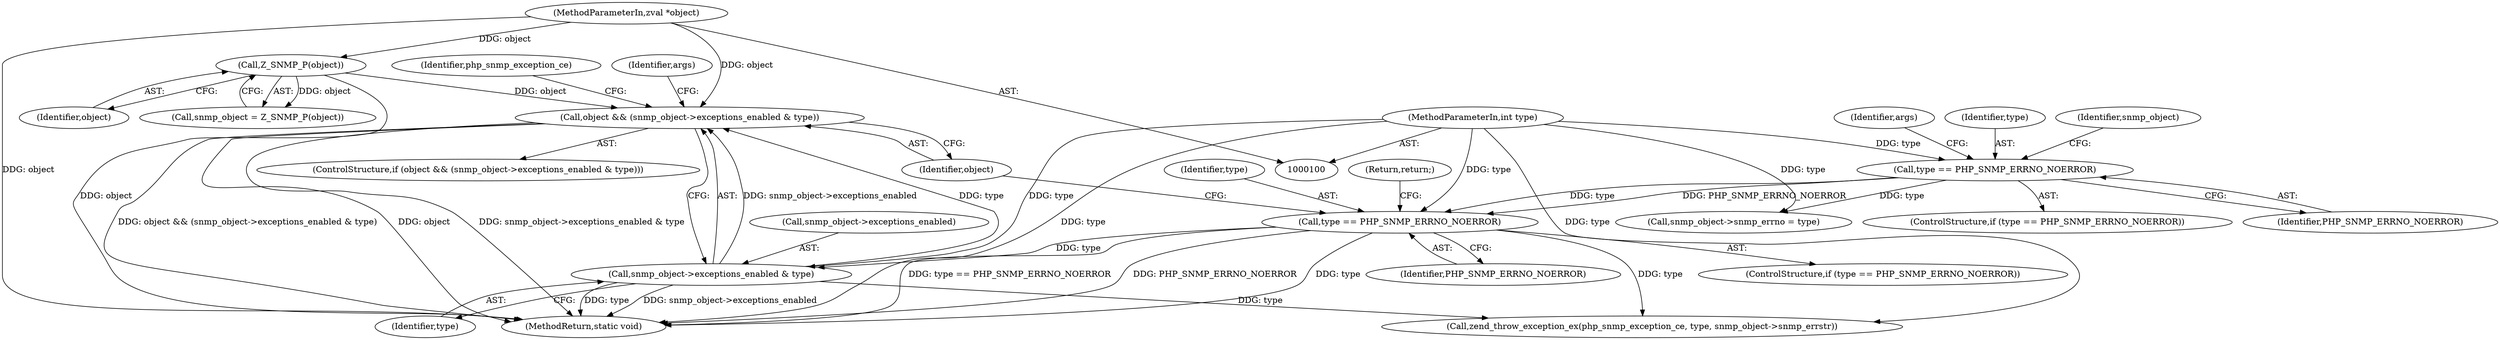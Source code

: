 digraph "0_php_6e25966544fb1d2f3d7596e060ce9c9269bbdcf8@pointer" {
"1000163" [label="(Call,object && (snmp_object->exceptions_enabled & type))"];
"1000116" [label="(Call,Z_SNMP_P(object))"];
"1000101" [label="(MethodParameterIn,zval *object)"];
"1000165" [label="(Call,snmp_object->exceptions_enabled & type)"];
"1000157" [label="(Call,type == PHP_SNMP_ERRNO_NOERROR)"];
"1000103" [label="(MethodParameterIn,int type)"];
"1000119" [label="(Call,type == PHP_SNMP_ERRNO_NOERROR)"];
"1000121" [label="(Identifier,PHP_SNMP_ERRNO_NOERROR)"];
"1000157" [label="(Call,type == PHP_SNMP_ERRNO_NOERROR)"];
"1000151" [label="(Call,snmp_object->snmp_errno = type)"];
"1000172" [label="(Identifier,php_snmp_exception_ce)"];
"1000158" [label="(Identifier,type)"];
"1000114" [label="(Call,snmp_object = Z_SNMP_P(object))"];
"1000103" [label="(MethodParameterIn,int type)"];
"1000164" [label="(Identifier,object)"];
"1000180" [label="(Identifier,args)"];
"1000162" [label="(ControlStructure,if (object && (snmp_object->exceptions_enabled & type)))"];
"1000171" [label="(Call,zend_throw_exception_ex(php_snmp_exception_ce, type, snmp_object->snmp_errstr))"];
"1000169" [label="(Identifier,type)"];
"1000116" [label="(Call,Z_SNMP_P(object))"];
"1000101" [label="(MethodParameterIn,zval *object)"];
"1000161" [label="(Return,return;)"];
"1000118" [label="(ControlStructure,if (type == PHP_SNMP_ERRNO_NOERROR))"];
"1000135" [label="(Identifier,args)"];
"1000156" [label="(ControlStructure,if (type == PHP_SNMP_ERRNO_NOERROR))"];
"1000119" [label="(Call,type == PHP_SNMP_ERRNO_NOERROR)"];
"1000120" [label="(Identifier,type)"];
"1000159" [label="(Identifier,PHP_SNMP_ERRNO_NOERROR)"];
"1000117" [label="(Identifier,object)"];
"1000163" [label="(Call,object && (snmp_object->exceptions_enabled & type))"];
"1000166" [label="(Call,snmp_object->exceptions_enabled)"];
"1000165" [label="(Call,snmp_object->exceptions_enabled & type)"];
"1000125" [label="(Identifier,snmp_object)"];
"1000190" [label="(MethodReturn,static void)"];
"1000163" -> "1000162"  [label="AST: "];
"1000163" -> "1000164"  [label="CFG: "];
"1000163" -> "1000165"  [label="CFG: "];
"1000164" -> "1000163"  [label="AST: "];
"1000165" -> "1000163"  [label="AST: "];
"1000172" -> "1000163"  [label="CFG: "];
"1000180" -> "1000163"  [label="CFG: "];
"1000163" -> "1000190"  [label="DDG: object && (snmp_object->exceptions_enabled & type)"];
"1000163" -> "1000190"  [label="DDG: object"];
"1000163" -> "1000190"  [label="DDG: snmp_object->exceptions_enabled & type"];
"1000116" -> "1000163"  [label="DDG: object"];
"1000101" -> "1000163"  [label="DDG: object"];
"1000165" -> "1000163"  [label="DDG: snmp_object->exceptions_enabled"];
"1000165" -> "1000163"  [label="DDG: type"];
"1000116" -> "1000114"  [label="AST: "];
"1000116" -> "1000117"  [label="CFG: "];
"1000117" -> "1000116"  [label="AST: "];
"1000114" -> "1000116"  [label="CFG: "];
"1000116" -> "1000190"  [label="DDG: object"];
"1000116" -> "1000114"  [label="DDG: object"];
"1000101" -> "1000116"  [label="DDG: object"];
"1000101" -> "1000100"  [label="AST: "];
"1000101" -> "1000190"  [label="DDG: object"];
"1000165" -> "1000169"  [label="CFG: "];
"1000166" -> "1000165"  [label="AST: "];
"1000169" -> "1000165"  [label="AST: "];
"1000165" -> "1000190"  [label="DDG: type"];
"1000165" -> "1000190"  [label="DDG: snmp_object->exceptions_enabled"];
"1000157" -> "1000165"  [label="DDG: type"];
"1000103" -> "1000165"  [label="DDG: type"];
"1000165" -> "1000171"  [label="DDG: type"];
"1000157" -> "1000156"  [label="AST: "];
"1000157" -> "1000159"  [label="CFG: "];
"1000158" -> "1000157"  [label="AST: "];
"1000159" -> "1000157"  [label="AST: "];
"1000161" -> "1000157"  [label="CFG: "];
"1000164" -> "1000157"  [label="CFG: "];
"1000157" -> "1000190"  [label="DDG: type == PHP_SNMP_ERRNO_NOERROR"];
"1000157" -> "1000190"  [label="DDG: PHP_SNMP_ERRNO_NOERROR"];
"1000157" -> "1000190"  [label="DDG: type"];
"1000103" -> "1000157"  [label="DDG: type"];
"1000119" -> "1000157"  [label="DDG: type"];
"1000119" -> "1000157"  [label="DDG: PHP_SNMP_ERRNO_NOERROR"];
"1000157" -> "1000171"  [label="DDG: type"];
"1000103" -> "1000100"  [label="AST: "];
"1000103" -> "1000190"  [label="DDG: type"];
"1000103" -> "1000119"  [label="DDG: type"];
"1000103" -> "1000151"  [label="DDG: type"];
"1000103" -> "1000171"  [label="DDG: type"];
"1000119" -> "1000118"  [label="AST: "];
"1000119" -> "1000121"  [label="CFG: "];
"1000120" -> "1000119"  [label="AST: "];
"1000121" -> "1000119"  [label="AST: "];
"1000125" -> "1000119"  [label="CFG: "];
"1000135" -> "1000119"  [label="CFG: "];
"1000119" -> "1000151"  [label="DDG: type"];
}
